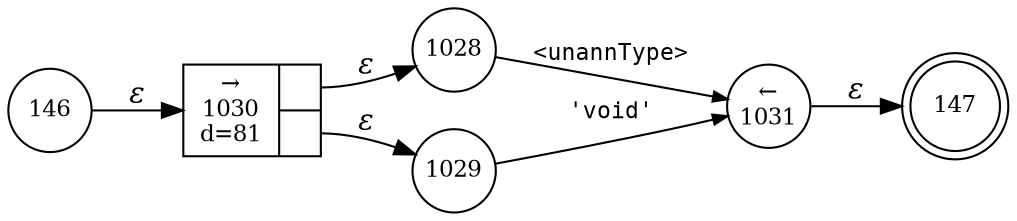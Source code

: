 digraph ATN {
rankdir=LR;
s147[fontsize=11, label="147", shape=doublecircle, fixedsize=true, width=.6];
s146[fontsize=11,label="146", shape=circle, fixedsize=true, width=.55, peripheries=1];
s1028[fontsize=11,label="1028", shape=circle, fixedsize=true, width=.55, peripheries=1];
s1029[fontsize=11,label="1029", shape=circle, fixedsize=true, width=.55, peripheries=1];
s1030[fontsize=11,label="{&rarr;\n1030\nd=81|{<p0>|<p1>}}", shape=record, fixedsize=false, peripheries=1];
s1031[fontsize=11,label="&larr;\n1031", shape=circle, fixedsize=true, width=.55, peripheries=1];
s146 -> s1030 [fontname="Times-Italic", label="&epsilon;"];
s1030:p0 -> s1028 [fontname="Times-Italic", label="&epsilon;"];
s1030:p1 -> s1029 [fontname="Times-Italic", label="&epsilon;"];
s1028 -> s1031 [fontsize=11, fontname="Courier", arrowsize=.7, label = "<unannType>", arrowhead = normal];
s1029 -> s1031 [fontsize=11, fontname="Courier", arrowsize=.7, label = "'void'", arrowhead = normal];
s1031 -> s147 [fontname="Times-Italic", label="&epsilon;"];
}